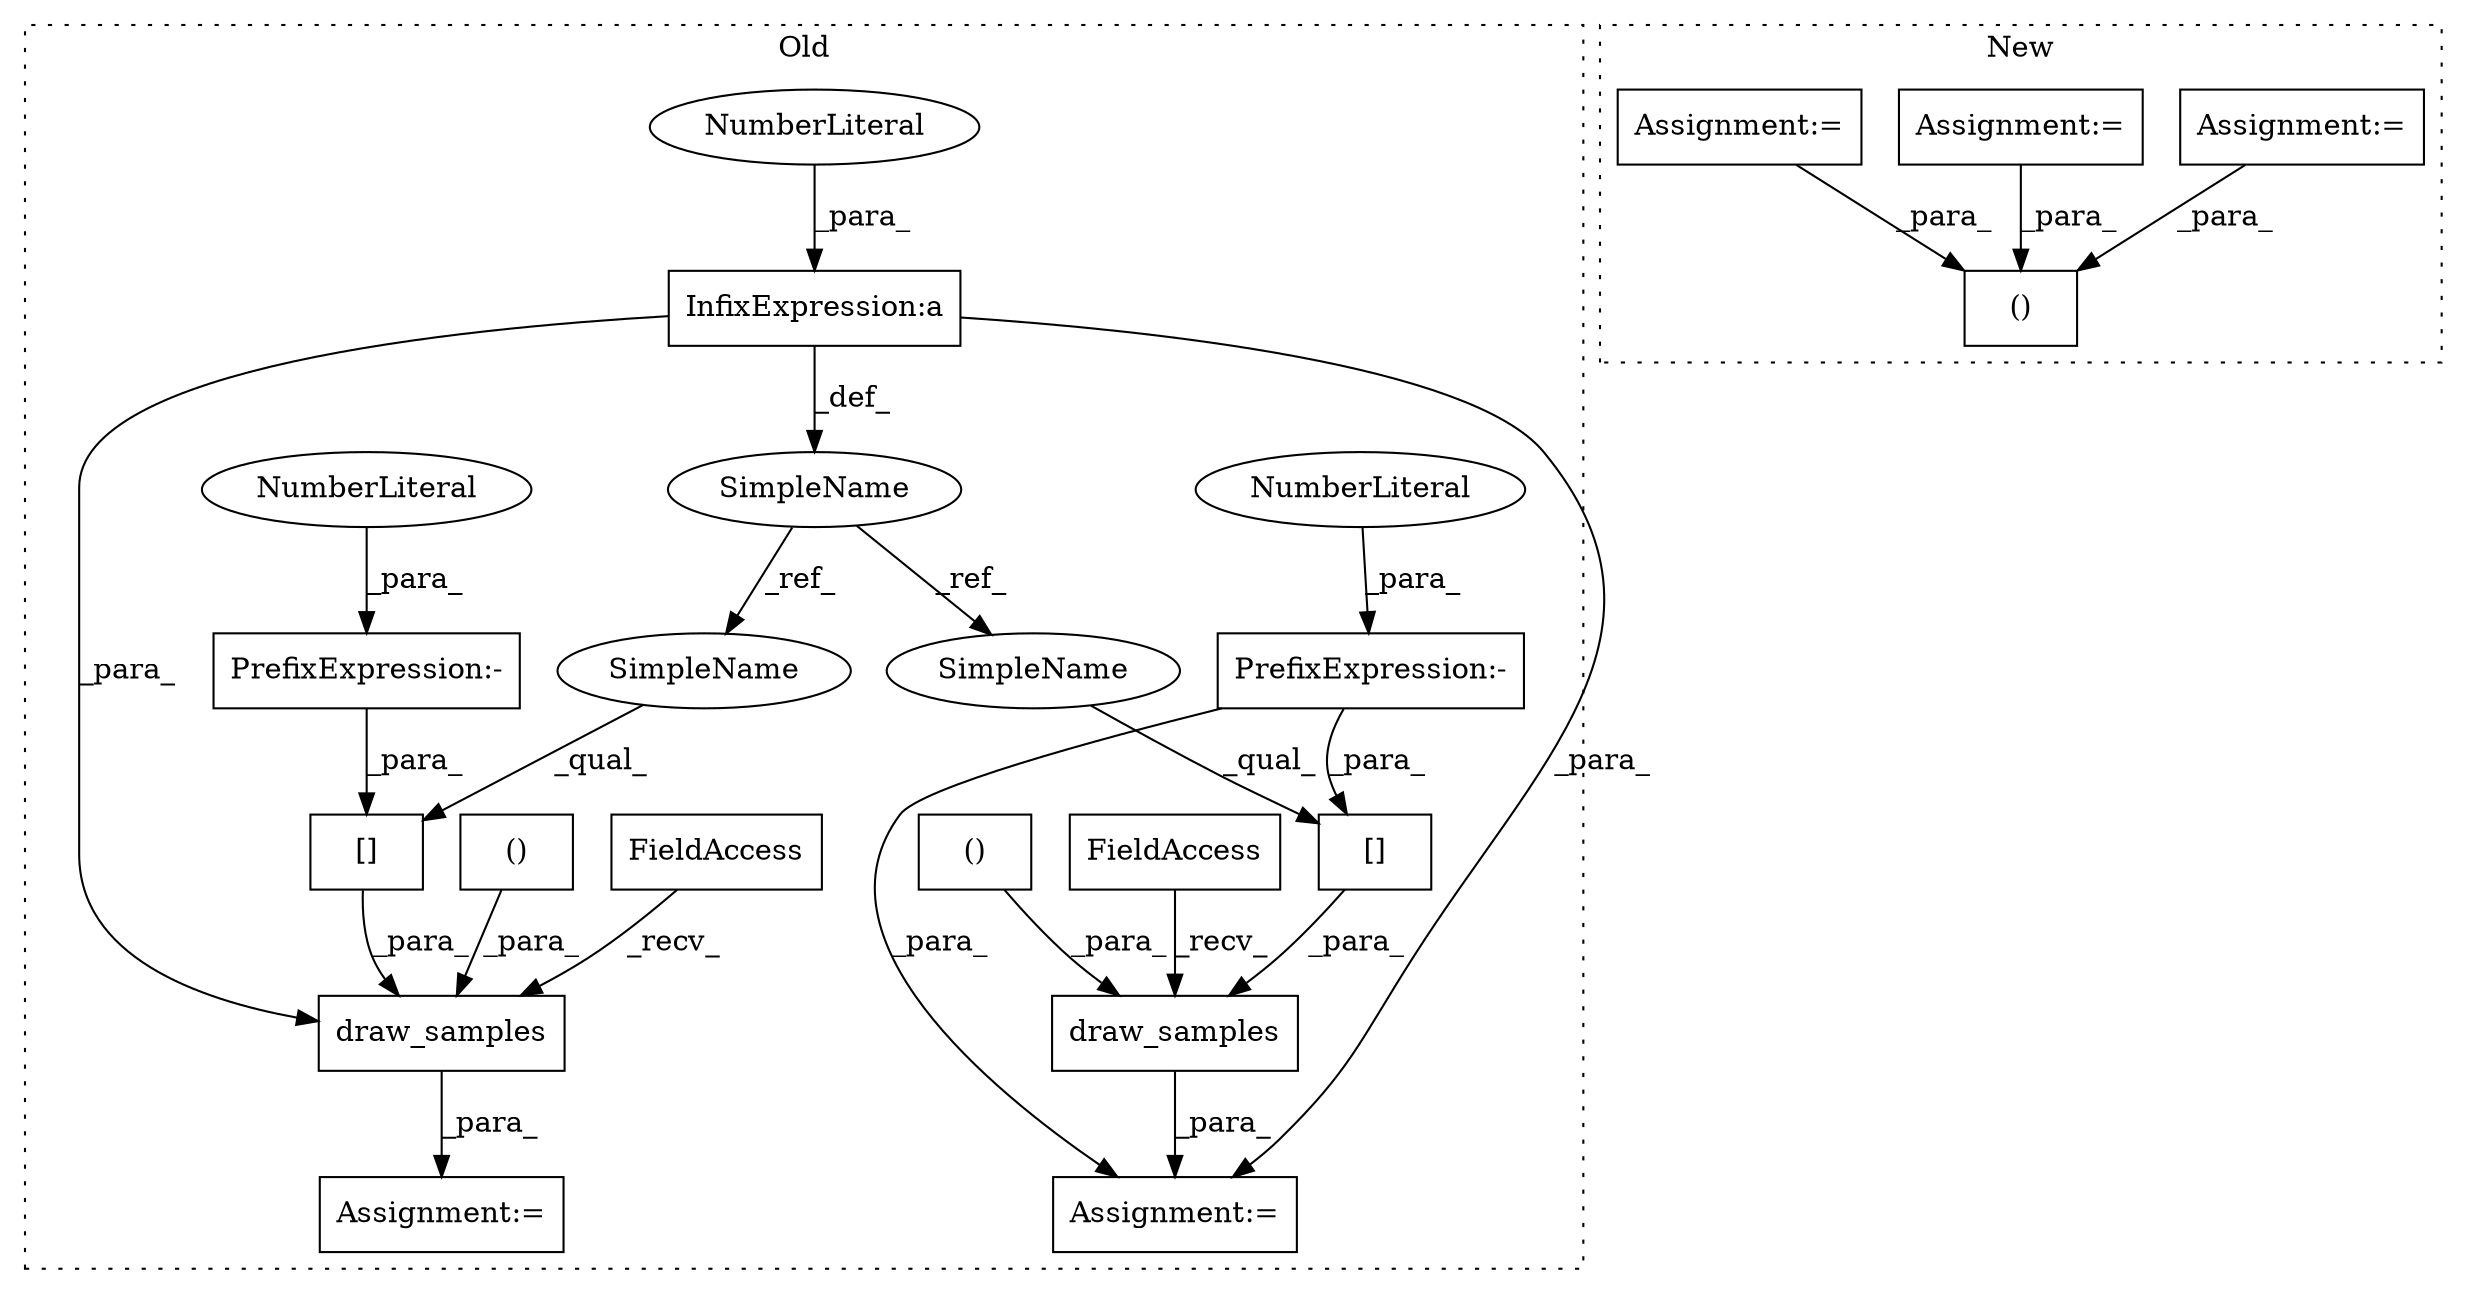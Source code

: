 digraph G {
subgraph cluster0 {
1 [label="draw_samples" a="32" s="54289,54349" l="18,1" shape="box"];
3 [label="()" a="106" s="54307" l="33" shape="box"];
4 [label="FieldAccess" a="22" s="54276" l="12" shape="box"];
5 [label="Assignment:=" a="7" s="54275" l="1" shape="box"];
6 [label="InfixExpression:a" a="27" s="54249" l="3" shape="box"];
7 [label="[]" a="2" s="54438,54444" l="4,1" shape="box"];
8 [label="NumberLiteral" a="34" s="54252" l="1" shape="ellipse"];
9 [label="PrefixExpression:-" a="38" s="54442" l="1" shape="box"];
10 [label="NumberLiteral" a="34" s="54443" l="1" shape="ellipse"];
11 [label="PrefixExpression:-" a="38" s="54346" l="1" shape="box"];
12 [label="NumberLiteral" a="34" s="54347" l="1" shape="ellipse"];
13 [label="Assignment:=" a="7" s="54371" l="1" shape="box"];
14 [label="()" a="106" s="54403" l="33" shape="box"];
15 [label="[]" a="2" s="54342,54348" l="4,1" shape="box"];
16 [label="draw_samples" a="32" s="54385,54445" l="18,1" shape="box"];
17 [label="FieldAccess" a="22" s="54372" l="12" shape="box"];
18 [label="SimpleName" a="42" s="54210" l="3" shape="ellipse"];
22 [label="SimpleName" a="42" s="54342" l="3" shape="ellipse"];
23 [label="SimpleName" a="42" s="54438" l="3" shape="ellipse"];
label = "Old";
style="dotted";
}
subgraph cluster1 {
2 [label="()" a="106" s="55064" l="122" shape="box"];
19 [label="Assignment:=" a="7" s="54976" l="13" shape="box"];
20 [label="Assignment:=" a="7" s="54577" l="13" shape="box"];
21 [label="Assignment:=" a="7" s="54545" l="14" shape="box"];
label = "New";
style="dotted";
}
1 -> 5 [label="_para_"];
3 -> 1 [label="_para_"];
4 -> 1 [label="_recv_"];
6 -> 18 [label="_def_"];
6 -> 16 [label="_para_"];
6 -> 5 [label="_para_"];
7 -> 16 [label="_para_"];
8 -> 6 [label="_para_"];
9 -> 7 [label="_para_"];
10 -> 9 [label="_para_"];
11 -> 5 [label="_para_"];
11 -> 15 [label="_para_"];
12 -> 11 [label="_para_"];
14 -> 16 [label="_para_"];
15 -> 1 [label="_para_"];
16 -> 13 [label="_para_"];
17 -> 16 [label="_recv_"];
18 -> 22 [label="_ref_"];
18 -> 23 [label="_ref_"];
19 -> 2 [label="_para_"];
20 -> 2 [label="_para_"];
21 -> 2 [label="_para_"];
22 -> 15 [label="_qual_"];
23 -> 7 [label="_qual_"];
}